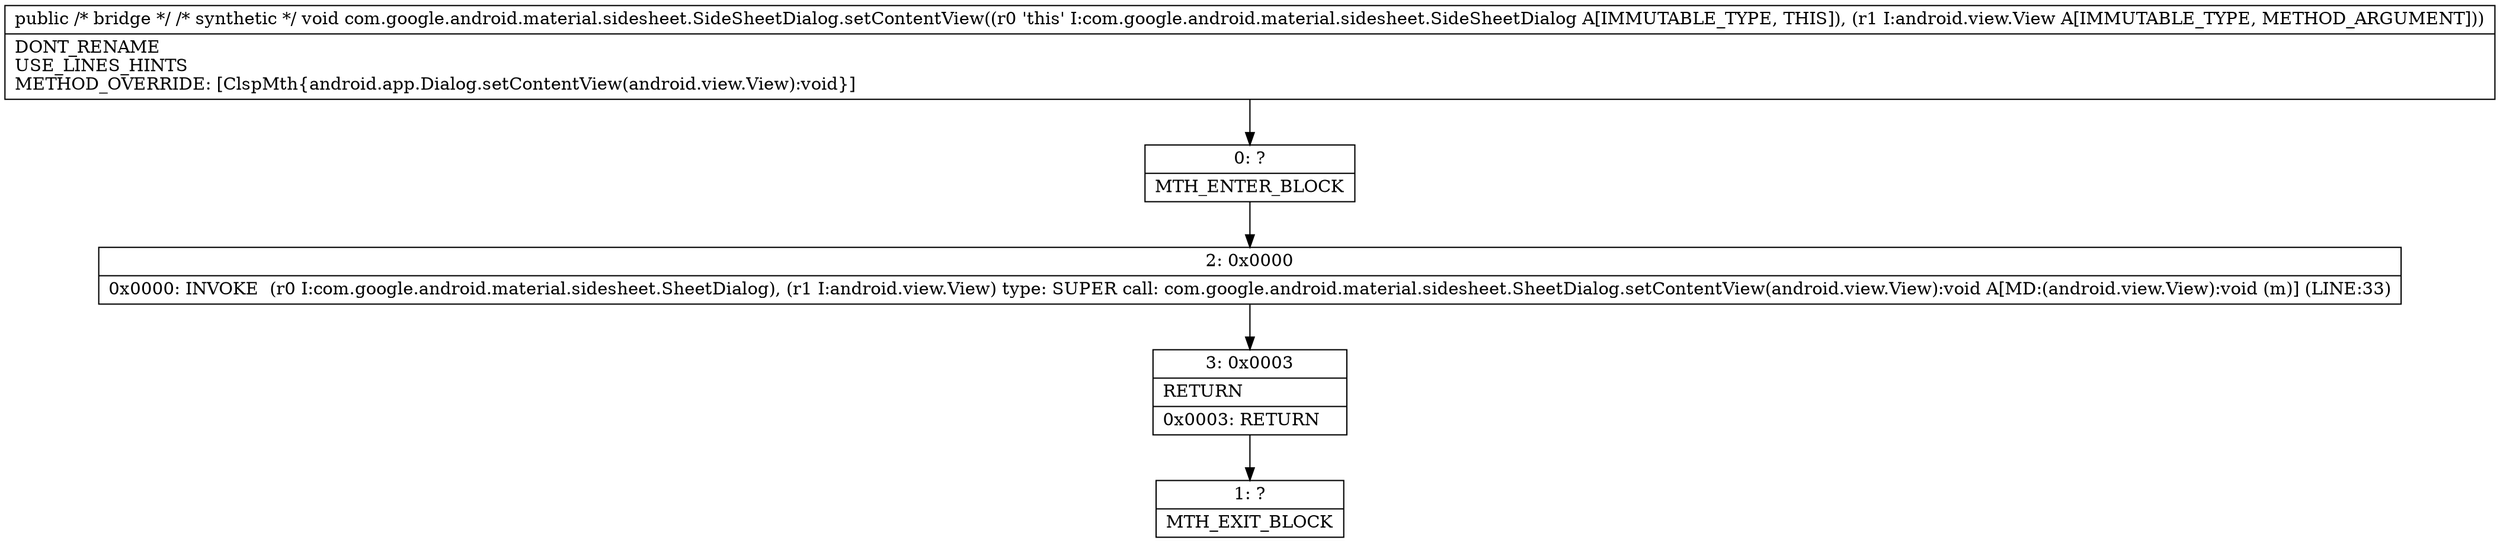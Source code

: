 digraph "CFG forcom.google.android.material.sidesheet.SideSheetDialog.setContentView(Landroid\/view\/View;)V" {
Node_0 [shape=record,label="{0\:\ ?|MTH_ENTER_BLOCK\l}"];
Node_2 [shape=record,label="{2\:\ 0x0000|0x0000: INVOKE  (r0 I:com.google.android.material.sidesheet.SheetDialog), (r1 I:android.view.View) type: SUPER call: com.google.android.material.sidesheet.SheetDialog.setContentView(android.view.View):void A[MD:(android.view.View):void (m)] (LINE:33)\l}"];
Node_3 [shape=record,label="{3\:\ 0x0003|RETURN\l|0x0003: RETURN   \l}"];
Node_1 [shape=record,label="{1\:\ ?|MTH_EXIT_BLOCK\l}"];
MethodNode[shape=record,label="{public \/* bridge *\/ \/* synthetic *\/ void com.google.android.material.sidesheet.SideSheetDialog.setContentView((r0 'this' I:com.google.android.material.sidesheet.SideSheetDialog A[IMMUTABLE_TYPE, THIS]), (r1 I:android.view.View A[IMMUTABLE_TYPE, METHOD_ARGUMENT]))  | DONT_RENAME\lUSE_LINES_HINTS\lMETHOD_OVERRIDE: [ClspMth\{android.app.Dialog.setContentView(android.view.View):void\}]\l}"];
MethodNode -> Node_0;Node_0 -> Node_2;
Node_2 -> Node_3;
Node_3 -> Node_1;
}

